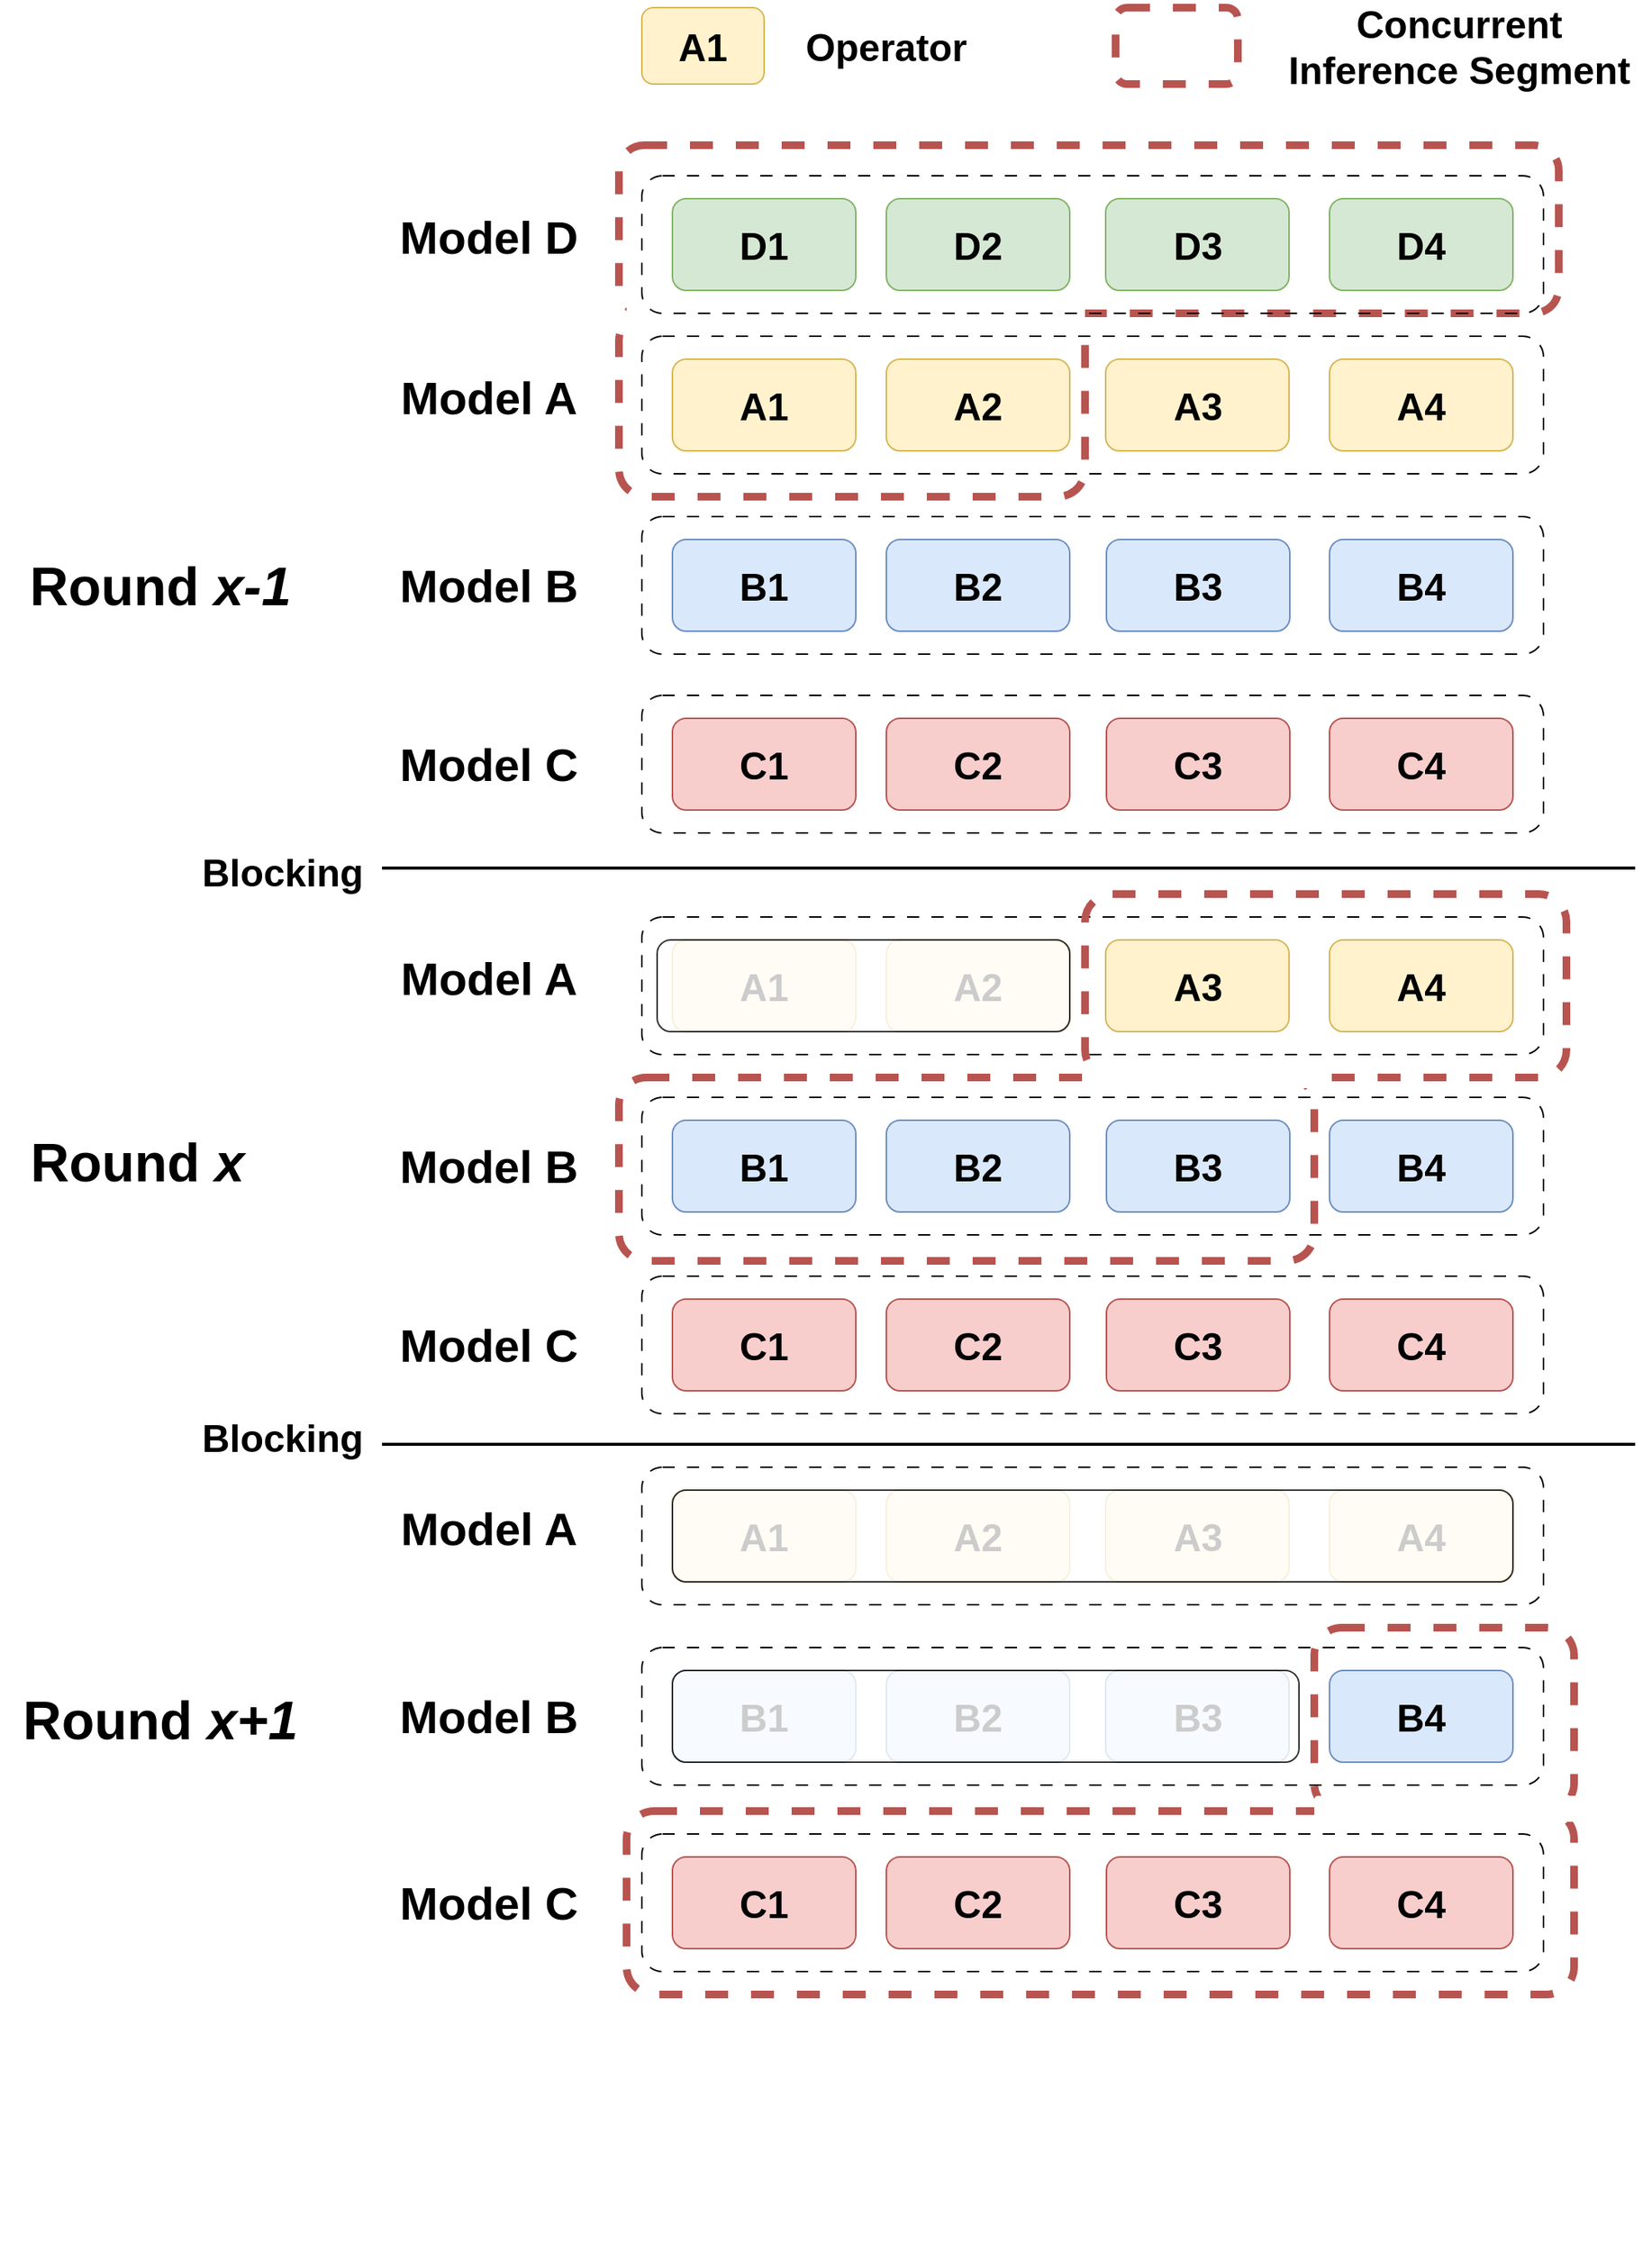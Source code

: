 <mxfile version="22.0.2" type="device">
  <diagram name="第 1 页" id="Swf7uyS4yp4CafleX0ra">
    <mxGraphModel dx="2375" dy="902" grid="1" gridSize="10" guides="1" tooltips="1" connect="1" arrows="1" fold="1" page="1" pageScale="1" pageWidth="827" pageHeight="1169" math="0" shadow="0">
      <root>
        <mxCell id="0" />
        <mxCell id="1" parent="0" />
        <mxCell id="ae14Qy0RO_niLCeJF8Mt-3" value="" style="rounded=1;whiteSpace=wrap;html=1;fillColor=none;strokeColor=#b85450;strokeWidth=5;dashed=1;shadow=0;" parent="1" vertex="1">
          <mxGeometry x="95" y="160" width="615" height="110" as="geometry" />
        </mxCell>
        <mxCell id="XQVcX5hq3e3qukLkaY1j-9" value="" style="rounded=1;whiteSpace=wrap;html=1;fillColor=none;dashed=1;dashPattern=8 8;shadow=0;" parent="1" vertex="1">
          <mxGeometry x="110" y="285" width="590" height="90" as="geometry" />
        </mxCell>
        <mxCell id="XQVcX5hq3e3qukLkaY1j-11" value="" style="rounded=1;whiteSpace=wrap;html=1;fillColor=none;strokeColor=#b85450;strokeWidth=5;dashed=1;shadow=0;" parent="1" vertex="1">
          <mxGeometry x="420" y="70" width="80" height="50" as="geometry" />
        </mxCell>
        <mxCell id="XQVcX5hq3e3qukLkaY1j-10" value="" style="rounded=1;whiteSpace=wrap;html=1;fillColor=none;dashed=1;dashPattern=8 8;shadow=0;" parent="1" vertex="1">
          <mxGeometry x="110" y="403" width="590" height="90" as="geometry" />
        </mxCell>
        <mxCell id="XQVcX5hq3e3qukLkaY1j-1" value="&lt;font size=&quot;1&quot; style=&quot;&quot;&gt;&lt;b style=&quot;font-size: 25px;&quot;&gt;A1&lt;/b&gt;&lt;/font&gt;" style="rounded=1;whiteSpace=wrap;html=1;fillColor=#fff2cc;strokeColor=#d6b656;shadow=0;" parent="1" vertex="1">
          <mxGeometry x="130" y="300" width="120" height="60" as="geometry" />
        </mxCell>
        <mxCell id="XQVcX5hq3e3qukLkaY1j-2" value="&lt;b style=&quot;border-color: var(--border-color); font-size: 25px;&quot;&gt;B1&lt;/b&gt;" style="rounded=1;whiteSpace=wrap;html=1;fillColor=#dae8fc;strokeColor=#6c8ebf;shadow=0;" parent="1" vertex="1">
          <mxGeometry x="130" y="418" width="120" height="60" as="geometry" />
        </mxCell>
        <mxCell id="XQVcX5hq3e3qukLkaY1j-3" value="&lt;b style=&quot;border-color: var(--border-color); font-size: 25px;&quot;&gt;A2&lt;/b&gt;" style="rounded=1;whiteSpace=wrap;html=1;fillColor=#fff2cc;strokeColor=#d6b656;shadow=0;" parent="1" vertex="1">
          <mxGeometry x="270" y="300" width="120" height="60" as="geometry" />
        </mxCell>
        <mxCell id="XQVcX5hq3e3qukLkaY1j-4" value="&lt;b style=&quot;border-color: var(--border-color); font-size: 25px;&quot;&gt;A3&lt;/b&gt;" style="rounded=1;whiteSpace=wrap;html=1;fillColor=#fff2cc;strokeColor=#d6b656;shadow=0;" parent="1" vertex="1">
          <mxGeometry x="413.5" y="300" width="120" height="60" as="geometry" />
        </mxCell>
        <mxCell id="XQVcX5hq3e3qukLkaY1j-5" value="&lt;b style=&quot;border-color: var(--border-color); font-size: 25px;&quot;&gt;A4&lt;/b&gt;" style="rounded=1;whiteSpace=wrap;html=1;fillColor=#fff2cc;strokeColor=#d6b656;shadow=0;" parent="1" vertex="1">
          <mxGeometry x="560" y="300" width="120" height="60" as="geometry" />
        </mxCell>
        <mxCell id="XQVcX5hq3e3qukLkaY1j-6" value="&lt;b style=&quot;border-color: var(--border-color); font-size: 25px;&quot;&gt;B2&lt;/b&gt;" style="rounded=1;whiteSpace=wrap;html=1;fillColor=#dae8fc;strokeColor=#6c8ebf;shadow=0;" parent="1" vertex="1">
          <mxGeometry x="270" y="418" width="120" height="60" as="geometry" />
        </mxCell>
        <mxCell id="XQVcX5hq3e3qukLkaY1j-7" value="&lt;b style=&quot;border-color: var(--border-color); font-size: 25px;&quot;&gt;B3&lt;/b&gt;" style="rounded=1;whiteSpace=wrap;html=1;fillColor=#dae8fc;strokeColor=#6c8ebf;shadow=0;" parent="1" vertex="1">
          <mxGeometry x="414" y="418" width="120" height="60" as="geometry" />
        </mxCell>
        <mxCell id="XQVcX5hq3e3qukLkaY1j-8" value="&lt;b style=&quot;border-color: var(--border-color); font-size: 25px;&quot;&gt;B4&lt;/b&gt;" style="rounded=1;whiteSpace=wrap;html=1;fillColor=#dae8fc;strokeColor=#6c8ebf;shadow=0;" parent="1" vertex="1">
          <mxGeometry x="560" y="418" width="120" height="60" as="geometry" />
        </mxCell>
        <mxCell id="XQVcX5hq3e3qukLkaY1j-12" value="&lt;font size=&quot;1&quot; style=&quot;&quot;&gt;&lt;b style=&quot;font-size: 25px;&quot;&gt;A1&lt;/b&gt;&lt;/font&gt;" style="rounded=1;whiteSpace=wrap;html=1;fillColor=#fff2cc;strokeColor=#d6b656;shadow=0;" parent="1" vertex="1">
          <mxGeometry x="110" y="70" width="80" height="50" as="geometry" />
        </mxCell>
        <mxCell id="XQVcX5hq3e3qukLkaY1j-13" value="&lt;b&gt;&lt;font style=&quot;font-size: 25px;&quot;&gt;Operator&lt;/font&gt;&lt;/b&gt;" style="text;strokeColor=none;align=center;fillColor=none;html=1;verticalAlign=middle;whiteSpace=wrap;rounded=0;shadow=0;" parent="1" vertex="1">
          <mxGeometry x="240" y="80" width="60" height="30" as="geometry" />
        </mxCell>
        <mxCell id="XQVcX5hq3e3qukLkaY1j-14" value="" style="rounded=1;whiteSpace=wrap;html=1;fillColor=none;strokeColor=#b85450;strokeWidth=5;dashed=1;shadow=0;" parent="1" vertex="1">
          <mxGeometry x="95" y="270" width="305" height="120" as="geometry" />
        </mxCell>
        <mxCell id="XQVcX5hq3e3qukLkaY1j-15" value="&lt;b&gt;&lt;font style=&quot;font-size: 25px;&quot;&gt;Concurrent Inference Segment&lt;/font&gt;&lt;/b&gt;" style="text;strokeColor=none;align=center;fillColor=none;html=1;verticalAlign=middle;whiteSpace=wrap;rounded=0;shadow=0;" parent="1" vertex="1">
          <mxGeometry x="520" y="80" width="250" height="30" as="geometry" />
        </mxCell>
        <mxCell id="XQVcX5hq3e3qukLkaY1j-19" value="&lt;b&gt;&lt;font style=&quot;font-size: 30px;&quot;&gt;Model B&lt;/font&gt;&lt;/b&gt;" style="text;strokeColor=none;align=center;fillColor=none;html=1;verticalAlign=middle;whiteSpace=wrap;rounded=0;shadow=0;" parent="1" vertex="1">
          <mxGeometry x="-50" y="433" width="120" height="30" as="geometry" />
        </mxCell>
        <mxCell id="XQVcX5hq3e3qukLkaY1j-20" value="&lt;b&gt;&lt;font style=&quot;font-size: 30px;&quot;&gt;Model A&lt;/font&gt;&lt;/b&gt;" style="text;strokeColor=none;align=center;fillColor=none;html=1;verticalAlign=middle;whiteSpace=wrap;rounded=0;shadow=0;" parent="1" vertex="1">
          <mxGeometry x="-50" y="310" width="120" height="30" as="geometry" />
        </mxCell>
        <mxCell id="XQVcX5hq3e3qukLkaY1j-23" value="&lt;b style=&quot;font-size: 35px;&quot;&gt;&lt;font style=&quot;font-size: 35px;&quot;&gt;Round &lt;i&gt;x-1&lt;/i&gt;&lt;/font&gt;&lt;/b&gt;" style="text;strokeColor=none;align=center;fillColor=none;html=1;verticalAlign=middle;whiteSpace=wrap;rounded=0;shadow=0;" parent="1" vertex="1">
          <mxGeometry x="-295" y="433" width="180" height="30" as="geometry" />
        </mxCell>
        <mxCell id="XQVcX5hq3e3qukLkaY1j-37" value="" style="endArrow=none;html=1;strokeWidth=2;rounded=0;shadow=0;" parent="1" edge="1">
          <mxGeometry width="50" height="50" relative="1" as="geometry">
            <mxPoint x="-60" y="633" as="sourcePoint" />
            <mxPoint x="760" y="633" as="targetPoint" />
          </mxGeometry>
        </mxCell>
        <mxCell id="XQVcX5hq3e3qukLkaY1j-42" value="" style="group" parent="1" vertex="1" connectable="0">
          <mxGeometry x="-50" y="650" width="800" height="250" as="geometry" />
        </mxCell>
        <mxCell id="XQVcX5hq3e3qukLkaY1j-24" value="" style="rounded=1;whiteSpace=wrap;html=1;fillColor=none;dashed=1;dashPattern=8 8;shadow=0;" parent="XQVcX5hq3e3qukLkaY1j-42" vertex="1">
          <mxGeometry x="160" y="15" width="590" height="90" as="geometry" />
        </mxCell>
        <mxCell id="XQVcX5hq3e3qukLkaY1j-25" value="" style="rounded=1;whiteSpace=wrap;html=1;fillColor=none;dashed=1;dashPattern=8 8;shadow=0;" parent="XQVcX5hq3e3qukLkaY1j-42" vertex="1">
          <mxGeometry x="160" y="133" width="590" height="90" as="geometry" />
        </mxCell>
        <mxCell id="XQVcX5hq3e3qukLkaY1j-26" value="&lt;font size=&quot;1&quot; style=&quot;&quot;&gt;&lt;b style=&quot;font-size: 25px;&quot;&gt;A1&lt;/b&gt;&lt;/font&gt;" style="rounded=1;whiteSpace=wrap;html=1;fillColor=#fff2cc;strokeColor=#d6b656;shadow=0;" parent="XQVcX5hq3e3qukLkaY1j-42" vertex="1">
          <mxGeometry x="180" y="30" width="120" height="60" as="geometry" />
        </mxCell>
        <mxCell id="XQVcX5hq3e3qukLkaY1j-27" value="&lt;b style=&quot;border-color: var(--border-color); font-size: 25px;&quot;&gt;B1&lt;/b&gt;" style="rounded=1;whiteSpace=wrap;html=1;fillColor=#dae8fc;strokeColor=#6c8ebf;shadow=0;" parent="XQVcX5hq3e3qukLkaY1j-42" vertex="1">
          <mxGeometry x="180" y="148" width="120" height="60" as="geometry" />
        </mxCell>
        <mxCell id="XQVcX5hq3e3qukLkaY1j-28" value="&lt;b style=&quot;border-color: var(--border-color); font-size: 25px;&quot;&gt;A2&lt;/b&gt;" style="rounded=1;whiteSpace=wrap;html=1;fillColor=#fff2cc;strokeColor=#d6b656;shadow=0;" parent="XQVcX5hq3e3qukLkaY1j-42" vertex="1">
          <mxGeometry x="320" y="30" width="120" height="60" as="geometry" />
        </mxCell>
        <mxCell id="XQVcX5hq3e3qukLkaY1j-29" value="&lt;b style=&quot;border-color: var(--border-color); font-size: 25px;&quot;&gt;A3&lt;/b&gt;" style="rounded=1;whiteSpace=wrap;html=1;fillColor=#fff2cc;strokeColor=#d6b656;shadow=0;" parent="XQVcX5hq3e3qukLkaY1j-42" vertex="1">
          <mxGeometry x="463.5" y="30" width="120" height="60" as="geometry" />
        </mxCell>
        <mxCell id="XQVcX5hq3e3qukLkaY1j-30" value="&lt;b style=&quot;border-color: var(--border-color); font-size: 25px;&quot;&gt;A4&lt;/b&gt;" style="rounded=1;whiteSpace=wrap;html=1;fillColor=#fff2cc;strokeColor=#d6b656;shadow=0;" parent="XQVcX5hq3e3qukLkaY1j-42" vertex="1">
          <mxGeometry x="610" y="30" width="120" height="60" as="geometry" />
        </mxCell>
        <mxCell id="XQVcX5hq3e3qukLkaY1j-31" value="&lt;b style=&quot;border-color: var(--border-color); font-size: 25px;&quot;&gt;B2&lt;/b&gt;" style="rounded=1;whiteSpace=wrap;html=1;fillColor=#dae8fc;strokeColor=#6c8ebf;shadow=0;" parent="XQVcX5hq3e3qukLkaY1j-42" vertex="1">
          <mxGeometry x="320" y="148" width="120" height="60" as="geometry" />
        </mxCell>
        <mxCell id="XQVcX5hq3e3qukLkaY1j-32" value="&lt;b style=&quot;border-color: var(--border-color); font-size: 25px;&quot;&gt;B3&lt;/b&gt;" style="rounded=1;whiteSpace=wrap;html=1;fillColor=#dae8fc;strokeColor=#6c8ebf;shadow=0;" parent="XQVcX5hq3e3qukLkaY1j-42" vertex="1">
          <mxGeometry x="464" y="148" width="120" height="60" as="geometry" />
        </mxCell>
        <mxCell id="XQVcX5hq3e3qukLkaY1j-33" value="&lt;b style=&quot;border-color: var(--border-color); font-size: 25px;&quot;&gt;B4&lt;/b&gt;" style="rounded=1;whiteSpace=wrap;html=1;fillColor=#dae8fc;strokeColor=#6c8ebf;shadow=0;" parent="XQVcX5hq3e3qukLkaY1j-42" vertex="1">
          <mxGeometry x="610" y="148" width="120" height="60" as="geometry" />
        </mxCell>
        <mxCell id="XQVcX5hq3e3qukLkaY1j-34" value="" style="rounded=1;whiteSpace=wrap;html=1;fillColor=none;strokeColor=#b85450;strokeWidth=5;dashed=1;shadow=0;" parent="XQVcX5hq3e3qukLkaY1j-42" vertex="1">
          <mxGeometry x="450" width="315" height="120" as="geometry" />
        </mxCell>
        <mxCell id="XQVcX5hq3e3qukLkaY1j-35" value="&lt;b&gt;&lt;font style=&quot;font-size: 30px;&quot;&gt;Model B&lt;/font&gt;&lt;/b&gt;" style="text;strokeColor=none;align=center;fillColor=none;html=1;verticalAlign=middle;whiteSpace=wrap;rounded=0;shadow=0;" parent="XQVcX5hq3e3qukLkaY1j-42" vertex="1">
          <mxGeometry y="163" width="120" height="30" as="geometry" />
        </mxCell>
        <mxCell id="XQVcX5hq3e3qukLkaY1j-36" value="&lt;b&gt;&lt;font style=&quot;font-size: 30px;&quot;&gt;Model A&lt;/font&gt;&lt;/b&gt;" style="text;strokeColor=none;align=center;fillColor=none;html=1;verticalAlign=middle;whiteSpace=wrap;rounded=0;shadow=0;" parent="XQVcX5hq3e3qukLkaY1j-42" vertex="1">
          <mxGeometry y="40" width="120" height="30" as="geometry" />
        </mxCell>
        <mxCell id="XQVcX5hq3e3qukLkaY1j-40" value="" style="rounded=1;whiteSpace=wrap;html=1;fillColor=none;strokeColor=#b85450;strokeWidth=5;dashed=1;shadow=0;" parent="XQVcX5hq3e3qukLkaY1j-42" vertex="1">
          <mxGeometry x="145" y="120" width="455" height="120" as="geometry" />
        </mxCell>
        <mxCell id="XQVcX5hq3e3qukLkaY1j-41" value="" style="rounded=1;whiteSpace=wrap;html=1;strokeColor=none;fillColor=#FFFFFF;" parent="XQVcX5hq3e3qukLkaY1j-42" vertex="1">
          <mxGeometry x="450" y="110" width="150" height="17" as="geometry" />
        </mxCell>
        <mxCell id="ae14Qy0RO_niLCeJF8Mt-28" value="" style="rounded=1;whiteSpace=wrap;html=1;opacity=80;" parent="XQVcX5hq3e3qukLkaY1j-42" vertex="1">
          <mxGeometry x="170" y="30" width="270" height="60" as="geometry" />
        </mxCell>
        <mxCell id="XQVcX5hq3e3qukLkaY1j-87" value="" style="endArrow=none;html=1;strokeWidth=2;rounded=0;shadow=0;" parent="1" edge="1">
          <mxGeometry width="50" height="50" relative="1" as="geometry">
            <mxPoint x="-60" y="1010" as="sourcePoint" />
            <mxPoint x="760" y="1010" as="targetPoint" />
          </mxGeometry>
        </mxCell>
        <mxCell id="XQVcX5hq3e3qukLkaY1j-90" value="" style="group;rotation=90;" parent="1" vertex="1" connectable="0">
          <mxGeometry x="-50" y="1010" width="800" height="255" as="geometry" />
        </mxCell>
        <mxCell id="XQVcX5hq3e3qukLkaY1j-91" value="" style="rounded=1;whiteSpace=wrap;html=1;fillColor=none;dashed=1;dashPattern=8 8;shadow=0;" parent="XQVcX5hq3e3qukLkaY1j-90" vertex="1">
          <mxGeometry x="160" y="15" width="590" height="90" as="geometry" />
        </mxCell>
        <mxCell id="XQVcX5hq3e3qukLkaY1j-92" value="" style="rounded=1;whiteSpace=wrap;html=1;fillColor=none;dashed=1;dashPattern=8 8;shadow=0;" parent="XQVcX5hq3e3qukLkaY1j-90" vertex="1">
          <mxGeometry x="160" y="133" width="590" height="90" as="geometry" />
        </mxCell>
        <mxCell id="XQVcX5hq3e3qukLkaY1j-93" value="&lt;font size=&quot;1&quot; style=&quot;&quot;&gt;&lt;b style=&quot;font-size: 25px;&quot;&gt;A1&lt;/b&gt;&lt;/font&gt;" style="rounded=1;whiteSpace=wrap;html=1;fillColor=#fff2cc;strokeColor=#d6b656;shadow=0;" parent="XQVcX5hq3e3qukLkaY1j-90" vertex="1">
          <mxGeometry x="180" y="30" width="120" height="60" as="geometry" />
        </mxCell>
        <mxCell id="XQVcX5hq3e3qukLkaY1j-94" value="&lt;b style=&quot;border-color: var(--border-color); font-size: 25px;&quot;&gt;B1&lt;/b&gt;" style="rounded=1;whiteSpace=wrap;html=1;fillColor=#dae8fc;strokeColor=#6c8ebf;shadow=0;" parent="XQVcX5hq3e3qukLkaY1j-90" vertex="1">
          <mxGeometry x="180" y="148" width="120" height="60" as="geometry" />
        </mxCell>
        <mxCell id="XQVcX5hq3e3qukLkaY1j-95" value="&lt;b style=&quot;border-color: var(--border-color); font-size: 25px;&quot;&gt;A2&lt;/b&gt;" style="rounded=1;whiteSpace=wrap;html=1;fillColor=#fff2cc;strokeColor=#d6b656;shadow=0;" parent="XQVcX5hq3e3qukLkaY1j-90" vertex="1">
          <mxGeometry x="320" y="30" width="120" height="60" as="geometry" />
        </mxCell>
        <mxCell id="XQVcX5hq3e3qukLkaY1j-96" value="&lt;b style=&quot;border-color: var(--border-color); font-size: 25px;&quot;&gt;A3&lt;/b&gt;" style="rounded=1;whiteSpace=wrap;html=1;fillColor=#fff2cc;strokeColor=#d6b656;shadow=0;" parent="XQVcX5hq3e3qukLkaY1j-90" vertex="1">
          <mxGeometry x="463.5" y="30" width="120" height="60" as="geometry" />
        </mxCell>
        <mxCell id="XQVcX5hq3e3qukLkaY1j-97" value="&lt;b style=&quot;border-color: var(--border-color); font-size: 25px;&quot;&gt;A4&lt;/b&gt;" style="rounded=1;whiteSpace=wrap;html=1;fillColor=#fff2cc;strokeColor=#d6b656;shadow=0;" parent="XQVcX5hq3e3qukLkaY1j-90" vertex="1">
          <mxGeometry x="610" y="30" width="120" height="60" as="geometry" />
        </mxCell>
        <mxCell id="XQVcX5hq3e3qukLkaY1j-98" value="&lt;b style=&quot;border-color: var(--border-color); font-size: 25px;&quot;&gt;B2&lt;/b&gt;" style="rounded=1;whiteSpace=wrap;html=1;fillColor=#dae8fc;strokeColor=#6c8ebf;shadow=0;" parent="XQVcX5hq3e3qukLkaY1j-90" vertex="1">
          <mxGeometry x="320" y="148" width="120" height="60" as="geometry" />
        </mxCell>
        <mxCell id="XQVcX5hq3e3qukLkaY1j-100" value="&lt;b style=&quot;border-color: var(--border-color); font-size: 25px;&quot;&gt;B4&lt;/b&gt;" style="rounded=1;whiteSpace=wrap;html=1;fillColor=#dae8fc;strokeColor=#6c8ebf;shadow=0;" parent="XQVcX5hq3e3qukLkaY1j-90" vertex="1">
          <mxGeometry x="610" y="148" width="120" height="60" as="geometry" />
        </mxCell>
        <mxCell id="XQVcX5hq3e3qukLkaY1j-101" value="" style="rounded=1;whiteSpace=wrap;html=1;fillColor=none;strokeColor=#b85450;strokeWidth=5;dashed=1;shadow=0;" parent="XQVcX5hq3e3qukLkaY1j-90" vertex="1">
          <mxGeometry x="150" y="240" width="620" height="120" as="geometry" />
        </mxCell>
        <mxCell id="XQVcX5hq3e3qukLkaY1j-102" value="&lt;b&gt;&lt;font style=&quot;font-size: 30px;&quot;&gt;Model B&lt;/font&gt;&lt;/b&gt;" style="text;strokeColor=none;align=center;fillColor=none;html=1;verticalAlign=middle;whiteSpace=wrap;rounded=0;shadow=0;" parent="XQVcX5hq3e3qukLkaY1j-90" vertex="1">
          <mxGeometry y="163" width="120" height="30" as="geometry" />
        </mxCell>
        <mxCell id="XQVcX5hq3e3qukLkaY1j-103" value="&lt;b&gt;&lt;font style=&quot;font-size: 30px;&quot;&gt;Model A&lt;/font&gt;&lt;/b&gt;" style="text;strokeColor=none;align=center;fillColor=none;html=1;verticalAlign=middle;whiteSpace=wrap;rounded=0;shadow=0;" parent="XQVcX5hq3e3qukLkaY1j-90" vertex="1">
          <mxGeometry y="40" width="120" height="30" as="geometry" />
        </mxCell>
        <mxCell id="XQVcX5hq3e3qukLkaY1j-104" value="" style="rounded=1;whiteSpace=wrap;html=1;fillColor=none;strokeColor=#b85450;strokeWidth=5;dashed=1;shadow=0;" parent="XQVcX5hq3e3qukLkaY1j-90" vertex="1">
          <mxGeometry x="600" y="120" width="170" height="120" as="geometry" />
        </mxCell>
        <mxCell id="XQVcX5hq3e3qukLkaY1j-99" value="&lt;b style=&quot;border-color: var(--border-color); font-size: 25px;&quot;&gt;B3&lt;/b&gt;" style="rounded=1;whiteSpace=wrap;html=1;fillColor=#dae8fc;strokeColor=#6c8ebf;shadow=0;" parent="XQVcX5hq3e3qukLkaY1j-90" vertex="1">
          <mxGeometry x="463.5" y="148" width="120" height="60" as="geometry" />
        </mxCell>
        <mxCell id="XQVcX5hq3e3qukLkaY1j-105" value="" style="rounded=1;whiteSpace=wrap;html=1;strokeColor=none;fillColor=#FFFFFF;" parent="XQVcX5hq3e3qukLkaY1j-90" vertex="1">
          <mxGeometry x="600" y="230" width="180" height="17" as="geometry" />
        </mxCell>
        <mxCell id="ae14Qy0RO_niLCeJF8Mt-29" value="" style="rounded=1;whiteSpace=wrap;html=1;opacity=80;" parent="XQVcX5hq3e3qukLkaY1j-90" vertex="1">
          <mxGeometry x="180" y="30" width="550" height="60" as="geometry" />
        </mxCell>
        <mxCell id="ae14Qy0RO_niLCeJF8Mt-30" value="" style="rounded=1;whiteSpace=wrap;html=1;opacity=80;" parent="XQVcX5hq3e3qukLkaY1j-90" vertex="1">
          <mxGeometry x="180" y="148" width="410" height="60" as="geometry" />
        </mxCell>
        <mxCell id="ae14Qy0RO_niLCeJF8Mt-4" value="" style="rounded=1;whiteSpace=wrap;html=1;fillColor=default;strokeColor=none;" parent="1" vertex="1">
          <mxGeometry x="100" y="250" width="300" height="30" as="geometry" />
        </mxCell>
        <mxCell id="ae14Qy0RO_niLCeJF8Mt-5" value="&lt;span&gt;&lt;font style=&quot;font-size: 25px;&quot;&gt;Blocking&lt;/font&gt;&lt;/span&gt;" style="text;strokeColor=none;align=center;fillColor=none;html=1;verticalAlign=middle;whiteSpace=wrap;rounded=0;shadow=0;fontStyle=1" parent="1" vertex="1">
          <mxGeometry x="-210" y="620" width="170" height="30" as="geometry" />
        </mxCell>
        <mxCell id="ae14Qy0RO_niLCeJF8Mt-6" value="&lt;b style=&quot;font-size: 35px;&quot;&gt;&lt;font style=&quot;font-size: 35px;&quot;&gt;Round &lt;i&gt;x&lt;/i&gt;&lt;/font&gt;&lt;/b&gt;" style="text;strokeColor=none;align=center;fillColor=none;html=1;verticalAlign=middle;whiteSpace=wrap;rounded=0;shadow=0;" parent="1" vertex="1">
          <mxGeometry x="-310" y="810" width="180" height="30" as="geometry" />
        </mxCell>
        <mxCell id="ae14Qy0RO_niLCeJF8Mt-7" value="&lt;b style=&quot;font-size: 35px;&quot;&gt;&lt;font style=&quot;font-size: 35px;&quot;&gt;Round &lt;i&gt;x+1&lt;/i&gt;&lt;/font&gt;&lt;/b&gt;" style="text;strokeColor=none;align=center;fillColor=none;html=1;verticalAlign=middle;whiteSpace=wrap;rounded=0;shadow=0;" parent="1" vertex="1">
          <mxGeometry x="-310" y="1175" width="210" height="30" as="geometry" />
        </mxCell>
        <mxCell id="ae14Qy0RO_niLCeJF8Mt-8" value="&lt;b&gt;&lt;font style=&quot;font-size: 25px;&quot;&gt;Blocking&lt;/font&gt;&lt;/b&gt;" style="text;strokeColor=none;align=center;fillColor=none;html=1;verticalAlign=middle;whiteSpace=wrap;rounded=0;shadow=0;" parent="1" vertex="1">
          <mxGeometry x="-210" y="990" width="170" height="30" as="geometry" />
        </mxCell>
        <mxCell id="ae14Qy0RO_niLCeJF8Mt-10" value="" style="rounded=1;whiteSpace=wrap;html=1;fillColor=none;dashed=1;dashPattern=8 8;shadow=0;" parent="1" vertex="1">
          <mxGeometry x="110" y="520" width="590" height="90" as="geometry" />
        </mxCell>
        <mxCell id="ae14Qy0RO_niLCeJF8Mt-11" value="&lt;b style=&quot;border-color: var(--border-color); font-size: 25px;&quot;&gt;C1&lt;/b&gt;" style="rounded=1;whiteSpace=wrap;html=1;fillColor=#f8cecc;strokeColor=#b85450;shadow=0;" parent="1" vertex="1">
          <mxGeometry x="130" y="535" width="120" height="60" as="geometry" />
        </mxCell>
        <mxCell id="ae14Qy0RO_niLCeJF8Mt-12" value="&lt;b style=&quot;border-color: var(--border-color); font-size: 25px;&quot;&gt;C2&lt;/b&gt;" style="rounded=1;whiteSpace=wrap;html=1;fillColor=#f8cecc;strokeColor=#b85450;shadow=0;" parent="1" vertex="1">
          <mxGeometry x="270" y="535" width="120" height="60" as="geometry" />
        </mxCell>
        <mxCell id="ae14Qy0RO_niLCeJF8Mt-13" value="&lt;b style=&quot;border-color: var(--border-color); font-size: 25px;&quot;&gt;C3&lt;/b&gt;" style="rounded=1;whiteSpace=wrap;html=1;fillColor=#f8cecc;strokeColor=#b85450;shadow=0;" parent="1" vertex="1">
          <mxGeometry x="414" y="535" width="120" height="60" as="geometry" />
        </mxCell>
        <mxCell id="ae14Qy0RO_niLCeJF8Mt-14" value="&lt;b style=&quot;border-color: var(--border-color); font-size: 25px;&quot;&gt;C4&lt;/b&gt;" style="rounded=1;whiteSpace=wrap;html=1;fillColor=#f8cecc;strokeColor=#b85450;shadow=0;" parent="1" vertex="1">
          <mxGeometry x="560" y="535" width="120" height="60" as="geometry" />
        </mxCell>
        <mxCell id="ae14Qy0RO_niLCeJF8Mt-15" value="&lt;b&gt;&lt;font style=&quot;font-size: 30px;&quot;&gt;Model C&lt;/font&gt;&lt;/b&gt;" style="text;strokeColor=none;align=center;fillColor=none;html=1;verticalAlign=middle;whiteSpace=wrap;rounded=0;shadow=0;" parent="1" vertex="1">
          <mxGeometry x="-50" y="550" width="120" height="30" as="geometry" />
        </mxCell>
        <mxCell id="ae14Qy0RO_niLCeJF8Mt-16" value="" style="rounded=1;whiteSpace=wrap;html=1;fillColor=none;dashed=1;dashPattern=8 8;shadow=0;" parent="1" vertex="1">
          <mxGeometry x="110" y="900" width="590" height="90" as="geometry" />
        </mxCell>
        <mxCell id="ae14Qy0RO_niLCeJF8Mt-17" value="&lt;b style=&quot;border-color: var(--border-color); font-size: 25px;&quot;&gt;C1&lt;/b&gt;" style="rounded=1;whiteSpace=wrap;html=1;fillColor=#f8cecc;strokeColor=#b85450;shadow=0;" parent="1" vertex="1">
          <mxGeometry x="130" y="915" width="120" height="60" as="geometry" />
        </mxCell>
        <mxCell id="ae14Qy0RO_niLCeJF8Mt-18" value="&lt;b style=&quot;border-color: var(--border-color); font-size: 25px;&quot;&gt;C2&lt;/b&gt;" style="rounded=1;whiteSpace=wrap;html=1;fillColor=#f8cecc;strokeColor=#b85450;shadow=0;" parent="1" vertex="1">
          <mxGeometry x="270" y="915" width="120" height="60" as="geometry" />
        </mxCell>
        <mxCell id="ae14Qy0RO_niLCeJF8Mt-19" value="&lt;b style=&quot;border-color: var(--border-color); font-size: 25px;&quot;&gt;C3&lt;/b&gt;" style="rounded=1;whiteSpace=wrap;html=1;fillColor=#f8cecc;strokeColor=#b85450;shadow=0;" parent="1" vertex="1">
          <mxGeometry x="414" y="915" width="120" height="60" as="geometry" />
        </mxCell>
        <mxCell id="ae14Qy0RO_niLCeJF8Mt-20" value="&lt;b style=&quot;border-color: var(--border-color); font-size: 25px;&quot;&gt;C4&lt;/b&gt;" style="rounded=1;whiteSpace=wrap;html=1;fillColor=#f8cecc;strokeColor=#b85450;shadow=0;" parent="1" vertex="1">
          <mxGeometry x="560" y="915" width="120" height="60" as="geometry" />
        </mxCell>
        <mxCell id="ae14Qy0RO_niLCeJF8Mt-21" value="&lt;b&gt;&lt;font style=&quot;font-size: 30px;&quot;&gt;Model C&lt;/font&gt;&lt;/b&gt;" style="text;strokeColor=none;align=center;fillColor=none;html=1;verticalAlign=middle;whiteSpace=wrap;rounded=0;shadow=0;" parent="1" vertex="1">
          <mxGeometry x="-50" y="930" width="120" height="30" as="geometry" />
        </mxCell>
        <mxCell id="ae14Qy0RO_niLCeJF8Mt-23" value="&lt;b style=&quot;border-color: var(--border-color); font-size: 25px;&quot;&gt;C1&lt;/b&gt;" style="rounded=1;whiteSpace=wrap;html=1;fillColor=#f8cecc;strokeColor=#b85450;shadow=0;" parent="1" vertex="1">
          <mxGeometry x="130" y="1280" width="120" height="60" as="geometry" />
        </mxCell>
        <mxCell id="ae14Qy0RO_niLCeJF8Mt-24" value="&lt;b style=&quot;border-color: var(--border-color); font-size: 25px;&quot;&gt;C2&lt;/b&gt;" style="rounded=1;whiteSpace=wrap;html=1;fillColor=#f8cecc;strokeColor=#b85450;shadow=0;" parent="1" vertex="1">
          <mxGeometry x="270" y="1280" width="120" height="60" as="geometry" />
        </mxCell>
        <mxCell id="ae14Qy0RO_niLCeJF8Mt-25" value="&lt;b style=&quot;border-color: var(--border-color); font-size: 25px;&quot;&gt;C3&lt;/b&gt;" style="rounded=1;whiteSpace=wrap;html=1;fillColor=#f8cecc;strokeColor=#b85450;shadow=0;" parent="1" vertex="1">
          <mxGeometry x="414" y="1280" width="120" height="60" as="geometry" />
        </mxCell>
        <mxCell id="ae14Qy0RO_niLCeJF8Mt-26" value="&lt;b style=&quot;border-color: var(--border-color); font-size: 25px;&quot;&gt;C4&lt;/b&gt;" style="rounded=1;whiteSpace=wrap;html=1;fillColor=#f8cecc;strokeColor=#b85450;shadow=0;" parent="1" vertex="1">
          <mxGeometry x="560" y="1280" width="120" height="60" as="geometry" />
        </mxCell>
        <mxCell id="ae14Qy0RO_niLCeJF8Mt-27" value="&lt;b&gt;&lt;font style=&quot;font-size: 30px;&quot;&gt;Model C&lt;/font&gt;&lt;/b&gt;" style="text;strokeColor=none;align=center;fillColor=none;html=1;verticalAlign=middle;whiteSpace=wrap;rounded=0;shadow=0;" parent="1" vertex="1">
          <mxGeometry x="-50" y="1295" width="120" height="30" as="geometry" />
        </mxCell>
        <mxCell id="ae14Qy0RO_niLCeJF8Mt-22" value="" style="rounded=1;whiteSpace=wrap;html=1;fillColor=none;dashed=1;dashPattern=8 8;shadow=0;" parent="1" vertex="1">
          <mxGeometry x="110" y="1265" width="590" height="90" as="geometry" />
        </mxCell>
        <mxCell id="cGVDCbrGFql1K9c7wIjx-1" value="" style="rounded=1;whiteSpace=wrap;html=1;fillColor=none;dashed=1;dashPattern=8 8;shadow=0;" vertex="1" parent="1">
          <mxGeometry x="110" y="180" width="590" height="90" as="geometry" />
        </mxCell>
        <mxCell id="cGVDCbrGFql1K9c7wIjx-2" value="&lt;font size=&quot;1&quot; style=&quot;&quot;&gt;&lt;b style=&quot;font-size: 25px;&quot;&gt;D1&lt;/b&gt;&lt;/font&gt;" style="rounded=1;whiteSpace=wrap;html=1;fillColor=#d5e8d4;strokeColor=#82b366;shadow=0;" vertex="1" parent="1">
          <mxGeometry x="130" y="195" width="120" height="60" as="geometry" />
        </mxCell>
        <mxCell id="cGVDCbrGFql1K9c7wIjx-3" value="&lt;b style=&quot;border-color: var(--border-color); font-size: 25px;&quot;&gt;D2&lt;/b&gt;" style="rounded=1;whiteSpace=wrap;html=1;fillColor=#d5e8d4;strokeColor=#82b366;shadow=0;" vertex="1" parent="1">
          <mxGeometry x="270" y="195" width="120" height="60" as="geometry" />
        </mxCell>
        <mxCell id="cGVDCbrGFql1K9c7wIjx-4" value="&lt;b style=&quot;border-color: var(--border-color); font-size: 25px;&quot;&gt;D3&lt;/b&gt;" style="rounded=1;whiteSpace=wrap;html=1;fillColor=#d5e8d4;strokeColor=#82b366;shadow=0;" vertex="1" parent="1">
          <mxGeometry x="413.5" y="195" width="120" height="60" as="geometry" />
        </mxCell>
        <mxCell id="cGVDCbrGFql1K9c7wIjx-5" value="&lt;b style=&quot;border-color: var(--border-color); font-size: 25px;&quot;&gt;D4&lt;/b&gt;" style="rounded=1;whiteSpace=wrap;html=1;fillColor=#d5e8d4;strokeColor=#82b366;shadow=0;" vertex="1" parent="1">
          <mxGeometry x="560" y="195" width="120" height="60" as="geometry" />
        </mxCell>
        <mxCell id="cGVDCbrGFql1K9c7wIjx-6" value="&lt;b&gt;&lt;font style=&quot;font-size: 30px;&quot;&gt;Model D&lt;/font&gt;&lt;/b&gt;" style="text;strokeColor=none;align=center;fillColor=none;html=1;verticalAlign=middle;whiteSpace=wrap;rounded=0;shadow=0;" vertex="1" parent="1">
          <mxGeometry x="-50" y="205" width="120" height="30" as="geometry" />
        </mxCell>
      </root>
    </mxGraphModel>
  </diagram>
</mxfile>
